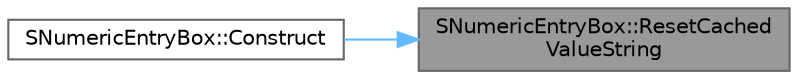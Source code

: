 digraph "SNumericEntryBox::ResetCachedValueString"
{
 // INTERACTIVE_SVG=YES
 // LATEX_PDF_SIZE
  bgcolor="transparent";
  edge [fontname=Helvetica,fontsize=10,labelfontname=Helvetica,labelfontsize=10];
  node [fontname=Helvetica,fontsize=10,shape=box,height=0.2,width=0.4];
  rankdir="RL";
  Node1 [id="Node000001",label="SNumericEntryBox::ResetCached\lValueString",height=0.2,width=0.4,color="gray40", fillcolor="grey60", style="filled", fontcolor="black",tooltip=" "];
  Node1 -> Node2 [id="edge1_Node000001_Node000002",dir="back",color="steelblue1",style="solid",tooltip=" "];
  Node2 [id="Node000002",label="SNumericEntryBox::Construct",height=0.2,width=0.4,color="grey40", fillcolor="white", style="filled",URL="$dc/db6/classSNumericEntryBox.html#ac1fba69ed00d8a96e9b80d71e9cb7c52",tooltip=" "];
}
